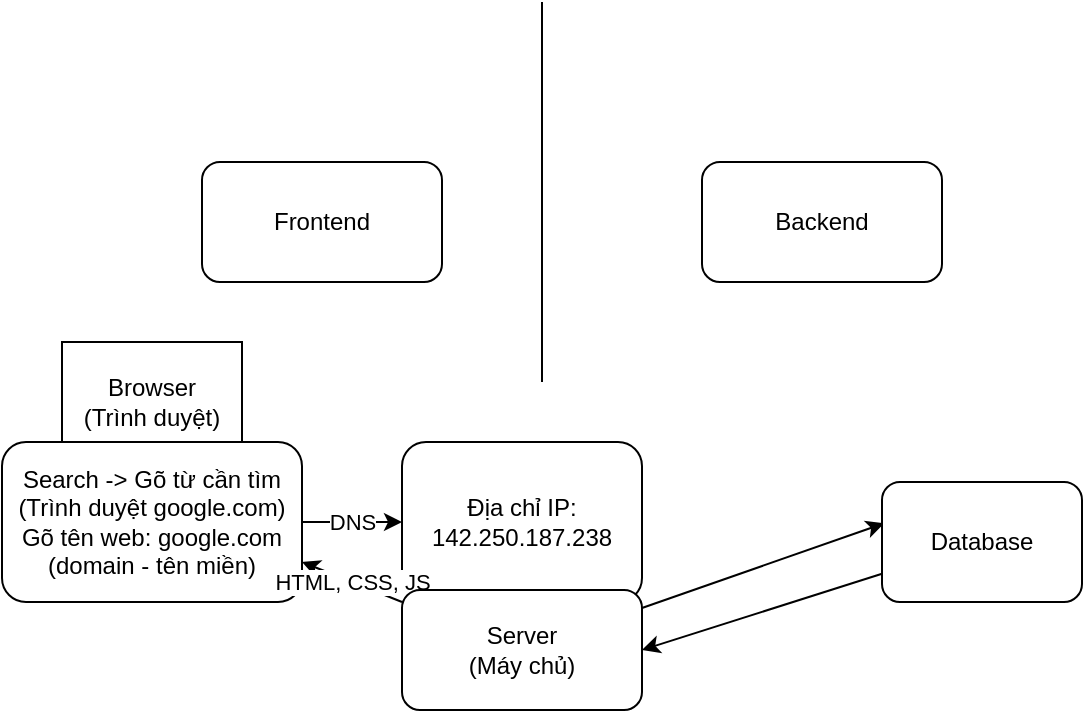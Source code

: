 <mxfile>
    <diagram id="192BWhAwzLiMw3UReCF3" name="Buoi1-1">
        <mxGraphModel dx="816" dy="582" grid="1" gridSize="10" guides="1" tooltips="1" connect="1" arrows="1" fold="1" page="1" pageScale="1" pageWidth="1169" pageHeight="827" math="0" shadow="0">
            <root>
                <mxCell id="0"/>
                <mxCell id="1" parent="0"/>
                <mxCell id="5" value="Frontend" style="rounded=1;whiteSpace=wrap;html=1;" parent="1" vertex="1">
                    <mxGeometry x="150" y="170" width="120" height="60" as="geometry"/>
                </mxCell>
                <mxCell id="6" value="Backend" style="rounded=1;whiteSpace=wrap;html=1;" parent="1" vertex="1">
                    <mxGeometry x="400" y="170" width="120" height="60" as="geometry"/>
                </mxCell>
                <mxCell id="7" value="Browser&lt;br&gt;(Trình duyệt)" style="rounded=0;whiteSpace=wrap;html=1;" parent="1" vertex="1">
                    <mxGeometry x="80" y="260" width="90" height="60" as="geometry"/>
                </mxCell>
                <mxCell id="16" value="DNS" style="edgeStyle=none;html=1;" parent="1" source="12" target="15" edge="1">
                    <mxGeometry relative="1" as="geometry"/>
                </mxCell>
                <mxCell id="12" value="Search -&amp;gt; Gõ từ cần tìm (Trình duyệt google.com)&lt;br&gt;Gõ tên web: google.com (domain - tên miền)" style="rounded=1;whiteSpace=wrap;html=1;" parent="1" vertex="1">
                    <mxGeometry x="50" y="310" width="150" height="80" as="geometry"/>
                </mxCell>
                <mxCell id="15" value="Địa chỉ IP:&lt;br&gt;142.250.187.238" style="whiteSpace=wrap;html=1;rounded=1;" parent="1" vertex="1">
                    <mxGeometry x="250" y="310" width="120" height="80" as="geometry"/>
                </mxCell>
                <mxCell id="19" value="HTML, CSS, JS" style="edgeStyle=none;html=1;entryX=1;entryY=0.75;entryDx=0;entryDy=0;" parent="1" source="17" target="12" edge="1">
                    <mxGeometry relative="1" as="geometry"/>
                </mxCell>
                <mxCell id="21" style="edgeStyle=none;html=1;entryX=0.011;entryY=0.344;entryDx=0;entryDy=0;entryPerimeter=0;" parent="1" source="17" target="20" edge="1">
                    <mxGeometry relative="1" as="geometry"/>
                </mxCell>
                <mxCell id="17" value="Server&lt;br&gt;(Máy chủ)" style="rounded=1;whiteSpace=wrap;html=1;" parent="1" vertex="1">
                    <mxGeometry x="250" y="384" width="120" height="60" as="geometry"/>
                </mxCell>
                <mxCell id="22" style="edgeStyle=none;html=1;entryX=1;entryY=0.5;entryDx=0;entryDy=0;" parent="1" source="20" target="17" edge="1">
                    <mxGeometry relative="1" as="geometry"/>
                </mxCell>
                <mxCell id="20" value="Database" style="rounded=1;whiteSpace=wrap;html=1;" parent="1" vertex="1">
                    <mxGeometry x="490" y="330" width="100" height="60" as="geometry"/>
                </mxCell>
                <mxCell id="23" value="" style="endArrow=none;html=1;" parent="1" edge="1">
                    <mxGeometry width="50" height="50" relative="1" as="geometry">
                        <mxPoint x="320" y="280" as="sourcePoint"/>
                        <mxPoint x="320" y="90" as="targetPoint"/>
                    </mxGeometry>
                </mxCell>
            </root>
        </mxGraphModel>
    </diagram>
    <diagram id="-YLL5LlST_3lm3iehWfV" name="Buoi1-2">
        <mxGraphModel dx="955" dy="582" grid="1" gridSize="10" guides="1" tooltips="1" connect="1" arrows="1" fold="1" page="1" pageScale="1" pageWidth="1169" pageHeight="827" math="0" shadow="0">
            <root>
                <mxCell id="0"/>
                <mxCell id="1" parent="0"/>
                <mxCell id="2GLKIDWK0WjUrEkQLPs_-1" value="git" style="rounded=0;whiteSpace=wrap;html=1;" vertex="1" parent="1">
                    <mxGeometry x="230" y="40" width="120" height="60" as="geometry"/>
                </mxCell>
                <mxCell id="2GLKIDWK0WjUrEkQLPs_-2" value="repository&lt;br&gt;(kho)" style="rounded=0;whiteSpace=wrap;html=1;" vertex="1" parent="1">
                    <mxGeometry x="170" y="170" width="100" height="60" as="geometry"/>
                </mxCell>
                <mxCell id="2GLKIDWK0WjUrEkQLPs_-4" value="quản lý lịch sử thay đổi code: ai là người thay đổi, dòng nào, vào ngày nào" style="rounded=1;whiteSpace=wrap;html=1;" vertex="1" parent="1">
                    <mxGeometry x="230" y="80" width="120" height="60" as="geometry"/>
                </mxCell>
                <mxCell id="7-byKBkhafnd_Zo73qN4-1" value="commit&lt;br&gt;(mỗi lần chấp nhận thay đổi code)" style="rounded=1;whiteSpace=wrap;html=1;" vertex="1" parent="1">
                    <mxGeometry x="290" y="170" width="120" height="60" as="geometry"/>
                </mxCell>
                <mxCell id="7-byKBkhafnd_Zo73qN4-2" value="github" style="rounded=0;whiteSpace=wrap;html=1;" vertex="1" parent="1">
                    <mxGeometry x="510" y="40" width="120" height="60" as="geometry"/>
                </mxCell>
                <mxCell id="7-byKBkhafnd_Zo73qN4-3" value="trang web,&lt;br&gt;cung cấp dịch vụ: tạo và quản các repo&lt;br&gt;(remote repository)" style="rounded=0;whiteSpace=wrap;html=1;" vertex="1" parent="1">
                    <mxGeometry x="510" y="90" width="120" height="60" as="geometry"/>
                </mxCell>
                <mxCell id="7-byKBkhafnd_Zo73qN4-4" value="1. git clone url : sao chép repo từ xa về máy&lt;br&gt;2. git status: kiểm tra trạng thái&lt;br&gt;3. git add . : thêm các file cho git theo dõi&lt;br&gt;4. git commit -m &quot;message&quot;: chấp nhận các thay đổi&lt;br&gt;5. git push -u origin main: đẩy các thay đổi lên github&lt;br&gt;&lt;br&gt;&lt;br&gt;" style="rounded=0;whiteSpace=wrap;html=1;" vertex="1" parent="1">
                    <mxGeometry x="160" y="240" width="310" height="130" as="geometry"/>
                </mxCell>
                <mxCell id="7-byKBkhafnd_Zo73qN4-5" value="CMD (terminal) (giao diện dòng lệnh)&lt;br&gt;cd Documents: di chuyển vào thư mục&lt;br&gt;cd shopee-clone&lt;br&gt;code .: mở vs code tại thư mục đó&lt;br&gt;mkdir &amp;lt;tên thư mục&amp;gt; : tạo thư mục" style="rounded=0;whiteSpace=wrap;html=1;" vertex="1" parent="1">
                    <mxGeometry x="160" y="414" width="240" height="90" as="geometry"/>
                </mxCell>
            </root>
        </mxGraphModel>
    </diagram>
</mxfile>
